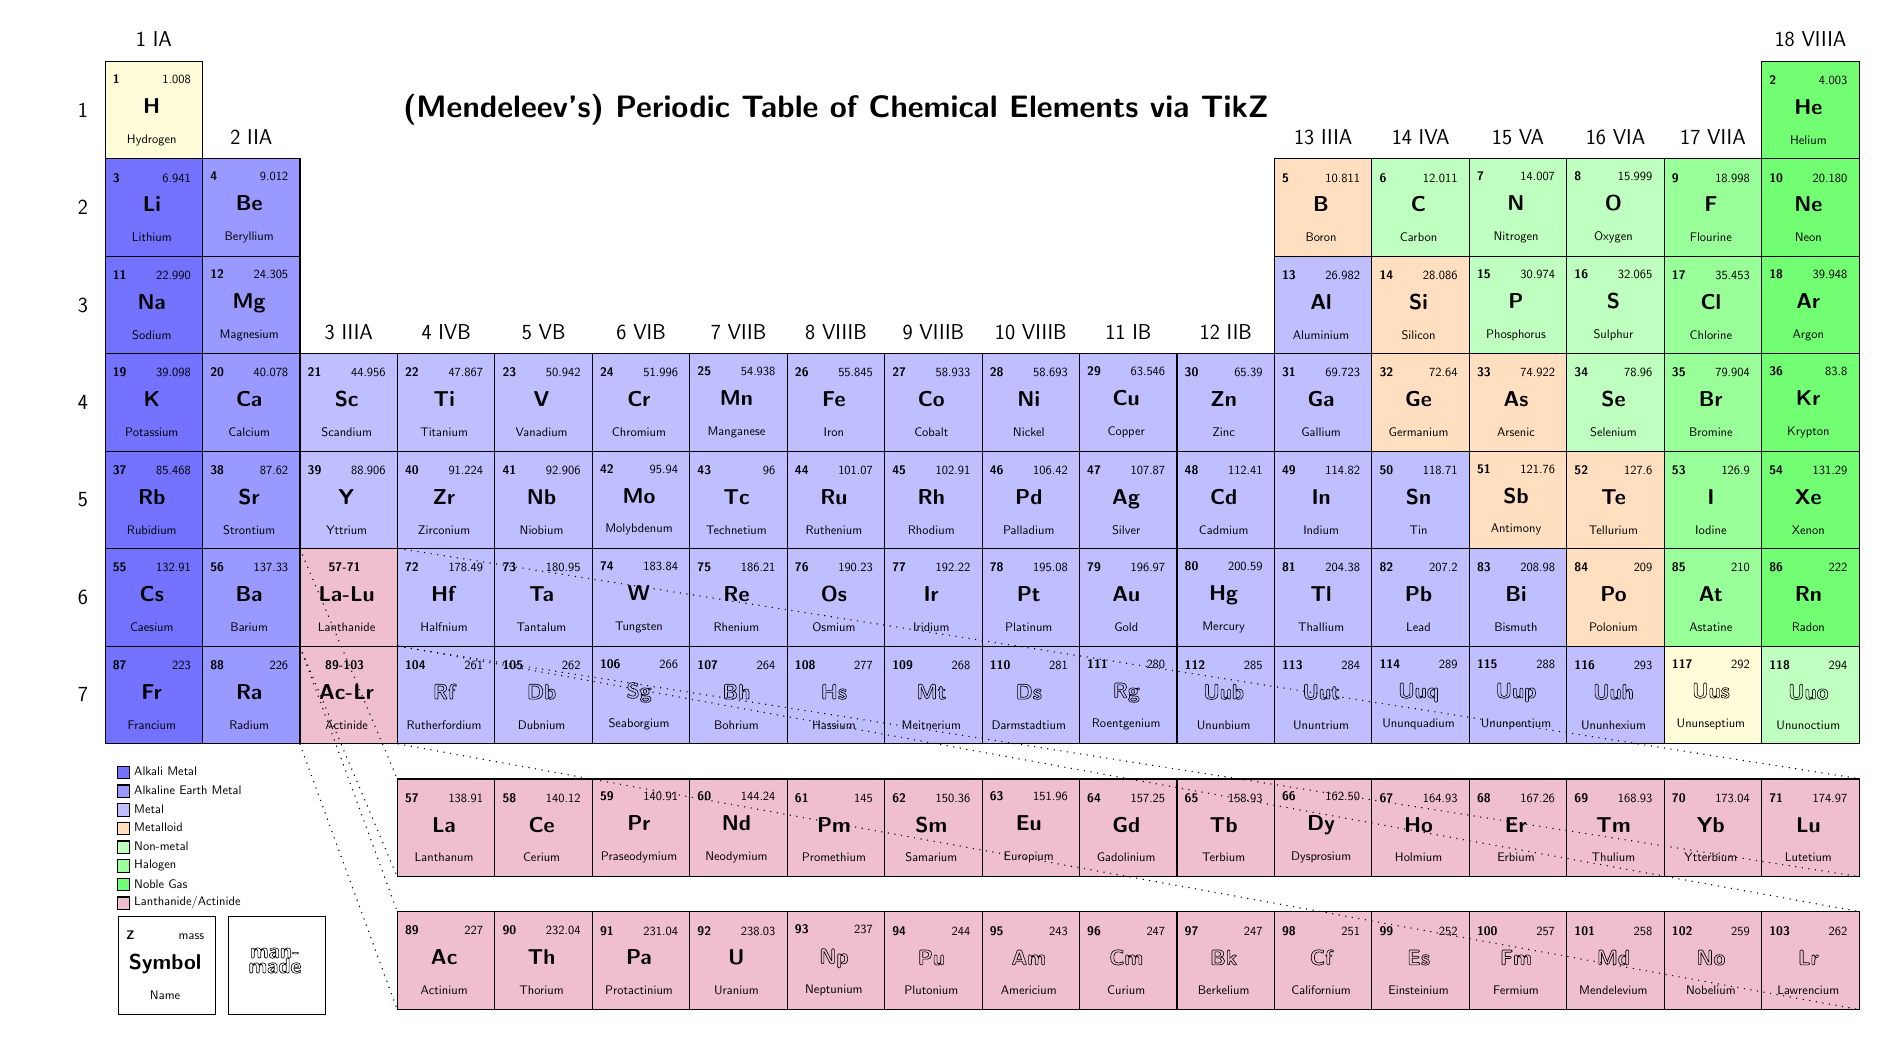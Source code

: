 ﻿\usetikzlibrary{shapes,calc}
\newcommand{\CommonElementTextFormat}[4]
{
  \begin{minipage}{2.2cm}
    \centering
      {\textbf{#1} \hfill #2}%
      \linebreak \linebreak
      {\textbf{#3}}%
      \linebreak \linebreak
      {{#4}}
  \end{minipage}
}

\newcommand{\NaturalElementTextFormat}[4]
{
  \CommonElementTextFormat{#1}{#2}{\LARGE {#3}}{#4}
}

\newcommand{\OutlineText}[1]
{
\ifpdf
  % Couldn't find a nicer way of doing an outline font with TikZ
  % other than using pdfliteral 1 Tr
  %
  \pdfliteral direct {0.5 w 1 Tr}{#1}%
  \pdfliteral direct {1 w 0 Tr}%
\else
  % pstricks can do this with \pscharpath from pstricks
  %
  \pscharpath[shadow=false,
    fillstyle=solid,
    fillcolor=white,
    linestyle=solid,
    linecolor=black,
    linewidth=.2pt]{#1} 
\fi
}

\newcommand{\SyntheticElementTextFormat}[4]
{
\ifpdf
  \CommonElementTextFormat{#1}{#2}{\OutlineText{\LARGE #3}}{#4}
\else
  % pstricks approach results in slightly larger box
  % that doesn't break, so fudge here
  \CommonElementTextFormat{#1}{#2}{\OutlineText{\Large #3}}{#4}
\fi
}


\begin{tikzpicture}[font=\sffamily, scale=0.45, transform shape]

%% Fill Color Styles
  \tikzstyle{ElementFill} = [fill=yellow!15]
  \tikzstyle{AlkaliMetalFill} = [fill=blue!55]
  \tikzstyle{AlkalineEarthMetalFill} = [fill=blue!40]
  \tikzstyle{MetalFill} = [fill=blue!25]
  \tikzstyle{MetalloidFill} = [fill=orange!25]
  \tikzstyle{NonmetalFill} = [fill=green!25]
  \tikzstyle{HalogenFill} = [fill=green!40]
  \tikzstyle{NobleGasFill} = [fill=green!55]
  \tikzstyle{LanthanideActinideFill} = [fill=purple!25]

%% Element Styles
  \tikzstyle{Element} = [draw=black, ElementFill,
    minimum width=2.75cm, minimum height=2.75cm, node distance=2.75cm]
  \tikzstyle{AlkaliMetal} = [Element, AlkaliMetalFill]
  \tikzstyle{AlkalineEarthMetal} = [Element, AlkalineEarthMetalFill]
  \tikzstyle{Metal} = [Element, MetalFill]
  \tikzstyle{Metalloid} = [Element, MetalloidFill]
  \tikzstyle{Nonmetal} = [Element, NonmetalFill]
  \tikzstyle{Halogen} = [Element, HalogenFill]
  \tikzstyle{NobleGas} = [Element, NobleGasFill]
  \tikzstyle{LanthanideActinide} = [Element, LanthanideActinideFill]
  \tikzstyle{PeriodLabel} = [font={\sffamily\LARGE}, node distance=2.0cm]
  \tikzstyle{GroupLabel} = [font={\sffamily\LARGE}, minimum width=2.75cm, node distance=2.0cm]
  \tikzstyle{TitleLabel} = [font={\sffamily\Huge\bfseries}]

%% Group 1 - IA
  \node[name=H, Element] {\NaturalElementTextFormat{1}{1.008}{H}{Hydrogen}};
  \node[name=Li, below of=H, AlkaliMetal] {\NaturalElementTextFormat{3}{6.941}{Li}{Lithium}};
  \node[name=Na, below of=Li, AlkaliMetal] {\NaturalElementTextFormat{11}{22.990}{Na}{Sodium}};
  \node[name=K, below of=Na, AlkaliMetal] {\NaturalElementTextFormat{19}{39.098}{K}{Potassium}};
  \node[name=Rb, below of=K, AlkaliMetal] {\NaturalElementTextFormat{37}{85.468}{Rb}{Rubidium}};
  \node[name=Cs, below of=Rb, AlkaliMetal] {\NaturalElementTextFormat{55}{132.91}{Cs}{Caesium}};
  \node[name=Fr, below of=Cs, AlkaliMetal] {\NaturalElementTextFormat{87}{223}{Fr}{Francium}};

%% Group 2 - IIA
  \node[name=Be, right of=Li, AlkalineEarthMetal] {\NaturalElementTextFormat{4}{9.012}{Be}{Beryllium}};
  \node[name=Mg, below of=Be, AlkalineEarthMetal] {\NaturalElementTextFormat{12}{24.305}{Mg}{Magnesium}};
  \node[name=Ca, below of=Mg, AlkalineEarthMetal] {\NaturalElementTextFormat{20}{40.078}{Ca}{Calcium}};
  \node[name=Sr, below of=Ca, AlkalineEarthMetal] {\NaturalElementTextFormat{38}{87.62}{Sr}{Strontium}};
  \node[name=Ba, below of=Sr, AlkalineEarthMetal] {\NaturalElementTextFormat{56}{137.33}{Ba}{Barium}};
  \node[name=Ra, below of=Ba, AlkalineEarthMetal] {\NaturalElementTextFormat{88}{226}{Ra}{Radium}};

%% Group 3 - IIIB
  \node[name=Sc, right of=Ca, Metal] {\NaturalElementTextFormat{21}{44.956}{Sc}{Scandium}};
  \node[name=Y, below of=Sc, Metal] {\NaturalElementTextFormat{39}{88.906}{Y}{Yttrium}};
  \node[name=LaLu, below of=Y, LanthanideActinide] {\NaturalElementTextFormat{57-71}{}{La-Lu}{Lanthanide}};
  \node[name=AcLr, below of=LaLu, LanthanideActinide] {\NaturalElementTextFormat{89-103}{}{Ac-Lr}{Actinide}};

%% Group 4 - IVB
  \node[name=Ti, right of=Sc, Metal] {\NaturalElementTextFormat{22}{47.867}{Ti}{Titanium}};
  \node[name=Zr, below of=Ti, Metal] {\NaturalElementTextFormat{40}{91.224}{Zr}{Zirconium}};
  \node[name=Hf, below of=Zr, Metal] {\NaturalElementTextFormat{72}{178.49}{Hf}{Halfnium}};
  \node[name=Rf, below of=Hf, Metal] {\SyntheticElementTextFormat{104}{261}{Rf}{Rutherfordium}};

%% Group 5 - VB
  \node[name=V, right of=Ti, Metal] {\NaturalElementTextFormat{23}{50.942}{V}{Vanadium}};
  \node[name=Nb, below of=V, Metal] {\NaturalElementTextFormat{41}{92.906}{Nb}{Niobium}};
  \node[name=Ta, below of=Nb, Metal] {\NaturalElementTextFormat{73}{180.95}{Ta}{Tantalum}};
  \node[name=Db, below of=Ta, Metal] {\SyntheticElementTextFormat{105}{262}{Db}{Dubnium}};

%% Group 6 - VIB
  \node[name=Cr, right of=V, Metal] {\NaturalElementTextFormat{24}{51.996}{Cr}{Chromium}};
  \node[name=Mo, below of=Cr, Metal] {\NaturalElementTextFormat{42}{95.94}{Mo}{Molybdenum}};
  \node[name=W, below of=Mo, Metal] {\NaturalElementTextFormat{74}{183.84}{W}{Tungsten}};
  \node[name=Sg, below of=W, Metal] {\SyntheticElementTextFormat{106}{266}{Sg}{Seaborgium}};

%% Group 7 - VIIB
  \node[name=Mn, right of=Cr, Metal] {\NaturalElementTextFormat{25}{54.938}{Mn}{Manganese}};
  \node[name=Tc, below of=Mn, Metal] {\NaturalElementTextFormat{43}{96}{Tc}{Technetium}};
  \node[name=Re, below of=Tc, Metal] {\NaturalElementTextFormat{75}{186.21}{Re}{Rhenium}};
  \node[name=Bh, below of=Re, Metal] {\SyntheticElementTextFormat{107}{264}{Bh}{Bohrium}};

%% Group 8 - VIIIB
  \node[name=Fe, right of=Mn, Metal] {\NaturalElementTextFormat{26}{55.845}{Fe}{Iron}};
  \node[name=Ru, below of=Fe, Metal] {\NaturalElementTextFormat{44}{101.07}{Ru}{Ruthenium}};
  \node[name=Os, below of=Ru, Metal] {\NaturalElementTextFormat{76}{190.23}{Os}{Osmium}};
  \node[name=Hs, below of=Os, Metal] {\SyntheticElementTextFormat{108}{277}{Hs}{Hassium}};

%% Group 9 - VIIIB
  \node[name=Co, right of=Fe, Metal] {\NaturalElementTextFormat{27}{58.933}{Co}{Cobalt}};
  \node[name=Rh, below of=Co, Metal] {\NaturalElementTextFormat{45}{102.91}{Rh}{Rhodium}};
  \node[name=Ir, below of=Rh, Metal] {\NaturalElementTextFormat{77}{192.22}{Ir}{Iridium}};
  \node[name=Mt, below of=Ir, Metal] {\SyntheticElementTextFormat{109}{268}{Mt}{Meitnerium}};

%% Group 10 - VIIIB
  \node[name=Ni, right of=Co, Metal] {\NaturalElementTextFormat{28}{58.693}{Ni}{Nickel}};
  \node[name=Pd, below of=Ni, Metal] {\NaturalElementTextFormat{46}{106.42}{Pd}{Palladium}};
  \node[name=Pt, below of=Pd, Metal] {\NaturalElementTextFormat{78}{195.08}{Pt}{Platinum}};
  \node[name=Ds, below of=Pt, Metal] {\SyntheticElementTextFormat{110}{281}{Ds}{Darmstadtium}};

%% Group 11 - IB
  \node[name=Cu, right of=Ni, Metal] {\NaturalElementTextFormat{29}{63.546}{Cu}{Copper}};
  \node[name=Ag, below of=Cu, Metal] {\NaturalElementTextFormat{47}{107.87}{Ag}{Silver}};
  \node[name=Au, below of=Ag, Metal] {\NaturalElementTextFormat{79}{196.97}{Au}{Gold}};
  \node[name=Rg, below of=Au, Metal] {\SyntheticElementTextFormat{111}{280}{Rg}{Roentgenium}};

%% Group 12 - IIB
  \node[name=Zn, right of=Cu, Metal] {\NaturalElementTextFormat{30}{65.39}{Zn}{Zinc}};
  \node[name=Cd, below of=Zn, Metal] {\NaturalElementTextFormat{48}{112.41}{Cd}{Cadmium}};
  \node[name=Hg, below of=Cd, Metal] {\NaturalElementTextFormat{80}{200.59}{Hg}{Mercury}};
  \node[name=Uub, below of=Hg, Metal] {\SyntheticElementTextFormat{112}{285}{Uub}{Ununbium}};

%% Group 13 - IIIA
  \node[name=Ga, right of=Zn, Metal] {\NaturalElementTextFormat{31}{69.723}{Ga}{Gallium}};
  \node[name=Al, above of=Ga, Metal] {\NaturalElementTextFormat{13}{26.982}{Al}{Aluminium}};
  \node[name=B, above of=Al, Metalloid] {\NaturalElementTextFormat{5}{10.811}{B}{Boron}};
  \node[name=In, below of=Ga, Metal] {\NaturalElementTextFormat{49}{114.82}{In}{Indium}};
  \node[name=Tl, below of=In, Metal] {\NaturalElementTextFormat{81}{204.38}{Tl}{Thallium}};
  \node[name=Uut, below of=Tl, Metal] {\SyntheticElementTextFormat{113}{284}{Uut}{Ununtrium}};

%% Group 14 - IVA
  \node[name=C, right of=B, Nonmetal] {\NaturalElementTextFormat{6}{12.011}{C}{Carbon}};
  \node[name=Si, below of=C, Metalloid] {\NaturalElementTextFormat{14}{28.086}{Si}{Silicon}};
  \node[name=Ge, below of=Si, Metalloid] {\NaturalElementTextFormat{32}{72.64}{Ge}{Germanium}};
  \node[name=Sn, below of=Ge, Metal] {\NaturalElementTextFormat{50}{118.71}{Sn}{Tin}};
  \node[name=Pb, below of=Sn, Metal] {\NaturalElementTextFormat{82}{207.2}{Pb}{Lead}};
  \node[name=Uuq, below of=Pb, Metal] {\SyntheticElementTextFormat{114}{289}{Uuq}{Ununquadium}};

%% Group 15 - VA
  \node[name=N, right of=C, Nonmetal] {\NaturalElementTextFormat{7}{14.007}{N}{Nitrogen}};
  \node[name=P, below of=N, Nonmetal] {\NaturalElementTextFormat{15}{30.974}{P}{Phosphorus}};
  \node[name=As, below of=P, Metalloid] {\NaturalElementTextFormat{33}{74.922}{As}{Arsenic}};
  \node[name=Sb, below of=As, Metalloid] {\NaturalElementTextFormat{51}{121.76}{Sb}{Antimony}};
  \node[name=Bi, below of=Sb, Metal] {\NaturalElementTextFormat{83}{208.98}{Bi}{Bismuth}};
  \node[name=Uup, below of=Bi, Metal] {\SyntheticElementTextFormat{115}{288}{Uup}{Ununpentium}};

%% Group 16 - VIA
  \node[name=O, right of=N, Nonmetal] {\NaturalElementTextFormat{8}{15.999}{O}{Oxygen}};
  \node[name=S, below of=O, Nonmetal] {\NaturalElementTextFormat{16}{32.065}{S}{Sulphur}};
  \node[name=Se, below of=S, Nonmetal] {\NaturalElementTextFormat{34}{78.96}{Se}{Selenium}};
  \node[name=Te, below of=Se, Metalloid] {\NaturalElementTextFormat{52}{127.6}{Te}{Tellurium}};
  \node[name=Po, below of=Te, Metalloid] {\NaturalElementTextFormat{84}{209}{Po}{Polonium}};
  \node[name=Uuh, below of=Po, Metal] {\SyntheticElementTextFormat{116}{293}{Uuh}{Ununhexium}};

%% Group 17 - VIIA
  \node[name=F, right of=O, Halogen] {\NaturalElementTextFormat{9}{18.998}{F}{Flourine}};
  \node[name=Cl, below of=F, Halogen] {\NaturalElementTextFormat{17}{35.453}{Cl}{Chlorine}};
  \node[name=Br, below of=Cl, Halogen] {\NaturalElementTextFormat{35}{79.904}{Br}{Bromine}};
  \node[name=I, below of=Br, Halogen] {\NaturalElementTextFormat{53}{126.9}{I}{Iodine}};
  \node[name=At, below of=I, Halogen] {\NaturalElementTextFormat{85}{210}{At}{Astatine}};
  \node[name=Uus, below of=At, Element] {\SyntheticElementTextFormat{117}{292}{Uus}{Ununseptium}}; 

%% Group 18 - VIIIA
  \node[name=Ne, right of=F, NobleGas] {\NaturalElementTextFormat{10}{20.180}{Ne}{Neon}};
  \node[name=He, above of=Ne, NobleGas] {\NaturalElementTextFormat{2}{4.003}{He}{Helium}};
  \node[name=Ar, below of=Ne, NobleGas] {\NaturalElementTextFormat{18}{39.948}{Ar}{Argon}};
  \node[name=Kr, below of=Ar, NobleGas] {\NaturalElementTextFormat{36}{83.8}{Kr}{Krypton}};
  \node[name=Xe, below of=Kr, NobleGas] {\NaturalElementTextFormat{54}{131.29}{Xe}{Xenon}};
  \node[name=Rn, below of=Xe, NobleGas] {\NaturalElementTextFormat{86}{222}{Rn}{Radon}};
  \node[name=Uuo, below of=Rn, Nonmetal] {\SyntheticElementTextFormat{118}{294}{Uuo}{Ununoctium}}; 

%% Period
  \node[name=Period1, left of=H, PeriodLabel] {1};
  \node[name=Period2, left of=Li, PeriodLabel] {2};
  \node[name=Period3, left of=Na, PeriodLabel] {3}; 
  \node[name=Period4, left of=K, PeriodLabel] {4}; 
  \node[name=Period5, left of=Rb, PeriodLabel] {5};
  \node[name=Period6, left of=Cs, PeriodLabel] {6};
  \node[name=Period7, left of=Fr, PeriodLabel] {7};

%% Group
  \node[name=Group1, above of=H, GroupLabel] {1 \hfill IA};
  \node[name=Group2, above of=Be, GroupLabel] {2 \hfill IIA};
  \node[name=Group3, above of=Sc, GroupLabel] {3 \hfill IIIA};
  \node[name=Group4, above of=Ti, GroupLabel] {4 \hfill IVB};
  \node[name=Group5, above of=V, GroupLabel] {5 \hfill VB};
  \node[name=Group6, above of=Cr, GroupLabel] {6 \hfill VIB};
  \node[name=Group7, above of=Mn, GroupLabel] {7 \hfill VIIB};
  \node[name=Group8, above of=Fe, GroupLabel] {8 \hfill VIIIB};
  \node[name=Group9, above of=Co, GroupLabel] {9 \hfill VIIIB};
  \node[name=Group10, above of=Ni, GroupLabel] {10 \hfill VIIIB};
  \node[name=Group11, above of=Cu, GroupLabel] {11 \hfill IB};
  \node[name=Group12, above of=Zn, GroupLabel] {12 \hfill IIB};
  \node[name=Group13, above of=B, GroupLabel] {13 \hfill IIIA};
  \node[name=Group14, above of=C, GroupLabel] {14 \hfill IVA};
  \node[name=Group15, above of=N, GroupLabel] {15 \hfill VA};
  \node[name=Group16, above of=O, GroupLabel] {16 \hfill VIA};
  \node[name=Group17, above of=F, GroupLabel] {17 \hfill VIIA};
  \node[name=Group18, above of=He, GroupLabel] {18 \hfill VIIIA};

%% Lanthanide
  \node[name=La, below of=Rf, LanthanideActinide, yshift=-1cm] {\NaturalElementTextFormat{57}{138.91}{La}{Lanthanum}};
  \node[name=Ce, right of=La, LanthanideActinide] {\NaturalElementTextFormat{58}{140.12}{Ce}{Cerium}};
  \node[name=Pr, right of=Ce, LanthanideActinide] {\NaturalElementTextFormat{59}{140.91}{Pr}{Praseodymium}};
  \node[name=Nd, right of=Pr, LanthanideActinide] {\NaturalElementTextFormat{60}{144.24}{Nd}{Neodymium}};
  \node[name=Pm, right of=Nd, LanthanideActinide] {\NaturalElementTextFormat{61}{145}{Pm}{Promethium}};
  \node[name=Sm, right of=Pm, LanthanideActinide] {\NaturalElementTextFormat{62}{150.36}{Sm}{Samarium}};
  \node[name=Eu, right of=Sm, LanthanideActinide] {\NaturalElementTextFormat{63}{151.96}{Eu}{Europium}};
  \node[name=Gd, right of=Eu, LanthanideActinide] {\NaturalElementTextFormat{64}{157.25}{Gd}{Gadolinium}};
  \node[name=Tb, right of=Gd, LanthanideActinide] {\NaturalElementTextFormat{65}{158.93}{Tb}{Terbium}};
  \node[name=Dy, right of=Tb, LanthanideActinide] {\NaturalElementTextFormat{66}{162.50}{Dy}{Dysprosium}};
  \node[name=Ho, right of=Dy, LanthanideActinide] {\NaturalElementTextFormat{67}{164.93}{Ho}{Holmium}};
  \node[name=Er, right of=Ho, LanthanideActinide] {\NaturalElementTextFormat{68}{167.26}{Er}{Erbium}};
  \node[name=Tm, right of=Er, LanthanideActinide] {\NaturalElementTextFormat{69}{168.93}{Tm}{Thulium}};
  \node[name=Yb, right of=Tm, LanthanideActinide] {\NaturalElementTextFormat{70}{173.04}{Yb}{Ytterbium}};
  \node[name=Lu, right of=Yb, LanthanideActinide] {\NaturalElementTextFormat{71}{174.97}{Lu}{Lutetium}};

%% Actinide
  \node[name=Ac, below of=La, LanthanideActinide, yshift=-1cm] {\NaturalElementTextFormat{89}{227}{Ac}{Actinium}};
  \node[name=Th, right of=Ac, LanthanideActinide] {\NaturalElementTextFormat{90}{232.04}{Th}{Thorium}};
  \node[name=Pa, right of=Th, LanthanideActinide] {\NaturalElementTextFormat{91}{231.04}{Pa}{Protactinium}};
  \node[name=U, right of=Pa, LanthanideActinide] {\NaturalElementTextFormat{92}{238.03}{U}{Uranium}};
  \node[name=Np, right of=U, LanthanideActinide] {\SyntheticElementTextFormat{93}{237}{Np}{Neptunium}};
  \node[name=Pu, right of=Np, LanthanideActinide] {\SyntheticElementTextFormat{94}{244}{Pu}{Plutonium}};
  \node[name=Am, right of=Pu, LanthanideActinide] {\SyntheticElementTextFormat{95}{243}{Am}{Americium}};
  \node[name=Cm, right of=Am, LanthanideActinide] {\SyntheticElementTextFormat{96}{247}{Cm}{Curium}};
  \node[name=Bk, right of=Cm, LanthanideActinide] {\SyntheticElementTextFormat{97}{247}{Bk}{Berkelium}};
  \node[name=Cf, right of=Bk, LanthanideActinide] {\SyntheticElementTextFormat{98}{251}{Cf}{Californium}};
  \node[name=Es, right of=Cf, LanthanideActinide] {\SyntheticElementTextFormat{99}{252}{Es}{Einsteinium}};
  \node[name=Fm, right of=Es, LanthanideActinide] {\SyntheticElementTextFormat{100}{257}{Fm}{Fermium}};
  \node[name=Md, right of=Fm, LanthanideActinide] {\SyntheticElementTextFormat{101}{258}{Md}{Mendelevium}};
  \node[name=No, right of=Md, LanthanideActinide] {\SyntheticElementTextFormat{102}{259}{No}{Nobelium}};
  \node[name=Lr, right of=No, LanthanideActinide] {\SyntheticElementTextFormat{103}{262}{Lr}{Lawrencium}};

%% Draw dotted lines connecting Lanthanide breakout to main table
  \draw (LaLu.north west) edge[dotted] (La.north west)
        (LaLu.north east) edge[dotted] (Lu.north east)
        (LaLu.south west) edge[dotted] (La.south west)
        (LaLu.south east) edge[dotted] (Lu.south east);
%% Draw dotted lines connecting Actinide breakout to main table
  \draw (AcLr.north west) edge[dotted] (Ac.north west)
        (AcLr.north east) edge[dotted] (Lr.north east)
        (AcLr.south west) edge[dotted] (Ac.south west)
        (AcLr.south east) edge[dotted] (Lr.south east);

%% Legend
  \draw[black, AlkaliMetalFill] ($(La.north -| Fr.west) + (1em,-0.0em)$)
    rectangle +(1em, 1em) node[right, yshift=-1ex]{Alkali Metal};
  \draw[black, AlkalineEarthMetalFill] ($(La.north -| Fr.west) + (1em,-1.5em)$)
    rectangle +(1em, 1em) node[right, yshift=-1ex]{Alkaline Earth Metal};
  \draw[black, MetalFill] ($(La.north -| Fr.west) + (1em,-3.0em)$)
    rectangle +(1em, 1em) node[right, yshift=-1ex]{Metal};
  \draw[black, MetalloidFill] ($(La.north -| Fr.west) + (1em,-4.5em)$)
    rectangle +(1em, 1em) node[right, yshift=-1ex]{Metalloid};
  \draw[black, NonmetalFill] ($(La.north -| Fr.west) + (1em,-6.0em)$)
    rectangle +(1em, 1em) node[right, yshift=-1ex]{Non-metal};
  \draw[black, HalogenFill] ($(La.north -| Fr.west) + (1em,-7.5em)$)
    rectangle +(1em, 1em) node[right, yshift=-1ex]{Halogen};
  \draw[black, NobleGasFill] ($(La.north -| Fr.west) + (1em,-9.0em)$)
    rectangle +(1em, 1em) node[right, yshift=-1ex]{Noble Gas};
  \draw[black, LanthanideActinideFill] ($(La.north -| Fr.west) + (1em,-10.5em)$)
    rectangle +(1em, 1em) node[right, yshift=-1ex]{Lanthanide/Actinide};

  \node at ($(La.north -| Fr.west) + (5em,-15em)$) [name=elementLegend, Element, fill=white]
    {\NaturalElementTextFormat{Z}{mass}{Symbol}{Name}};
  \node[Element, fill=white, right of=elementLegend, xshift=1em]
    {\SyntheticElementTextFormat{}{}{man-made}{}} ;

%% Diagram Title
  \node at (H.west -| Fe.north) [name=diagramTitle, TitleLabel]
    {(Mendeleev's) Periodic Table of Chemical Elements via Ti\emph{k}Z};

\end{tikzpicture}